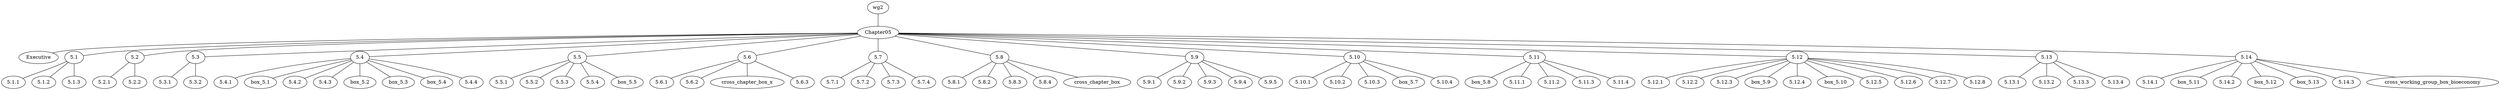 graph wg2 {
	wg2 -- Chapter05
	Chapter05 -- Executive
	Chapter05 -- 5.1
	5.1 -- "5.1.1"
	5.1 -- "5.1.2"
	5.1 -- "5.1.3"
	Chapter05 -- 5.2
	5.2 -- "5.2.1"
	5.2 -- "5.2.2"
	Chapter05 -- 5.3
	5.3 -- "5.3.1"
	5.3 -- "5.3.2"
	Chapter05 -- 5.4
	5.4 -- "5.4.1"
	5.4 -- "box_5.1":_evidence_for_simultaneous_crop_failures_due_to_climate_change
	5.4 -- "5.4.2"
	5.4 -- "5.4.3"
	5.4 -- "box_5.2":_case_study:_wine
	5.4 -- "box_5.3":_pollinators
	5.4 -- "box_5.4":_soil_health
	5.4 -- "5.4.4"
	Chapter05 -- 5.5
	5.5 -- "5.5.1"
	5.5 -- "5.5.2"
	5.5 -- "5.5.3"
	5.5 -- "5.5.4"
	5.5 -- "box_5.5":_alternative_sources_of_protein_for_food_and_feed
	Chapter05 -- 5.6
	5.6 -- "5.6.1"
	5.6 -- "5.6.2"
	5.6 -- cross_chapter_box_x
	5.6 -- "5.6.3"
	Chapter05 -- 5.7
	5.7 -- "5.7.1"
	5.7 -- "5.7.2"
	5.7 -- "5.7.3"
	5.7 -- "5.7.4"
	Chapter05 -- 5.8
	5.8 -- "5.8.1"
	5.8 -- "5.8.2"
	5.8 -- "5.8.3"
	5.8 -- "5.8.4"
	5.8 -- cross_chapter_box:_moving_plate:_sourcing_food_when_species_distributions_change
	Chapter05 -- 5.9
	5.9 -- "5.9.1"
	5.9 -- "5.9.2"
	5.9 -- "5.9.3"
	5.9 -- "5.9.4"
	5.9 -- "5.9.5"
	Chapter05 -- 5.10
	5.10 -- "5.10.1"
	5.10 -- "5.10.2"
	5.10 -- "5.10.3"
	5.10 -- "box_5.7":_perspectives_of_crop_and_livestock_farmers_on_observed_changes_in_climate_in_the_sahel
	5.10 -- "5.10.4"
	Chapter05 -- 5.11
	5.11 -- "box_5.8":_climate_adaptation_and_maladaptation_in_cocoa_and_coffee_production
	5.11 -- "5.11.1"
	5.11 -- "5.11.2"
	5.11 -- "5.11.3"
	5.11 -- "5.11.4"
	Chapter05 -- 5.12
	5.12 -- "5.12.1"
	5.12 -- "5.12.2"
	5.12 -- "5.12.3"
	5.12 -- "box_5.9":_desert_locust_case_study:_climate_as_compounding_effect_on_food_security
	5.12 -- "5.12.4"
	5.12 -- "box_5.10":_food_safety_interactions_with_food_security_and_malnutrition
	5.12 -- "5.12.5"
	5.12 -- "5.12.6"
	5.12 -- "5.12.7"
	5.12 -- "5.12.8"
	Chapter05 -- 5.13
	5.13 -- "5.13.1"
	5.13 -- "5.13.2"
	5.13 -- "5.13.3"
	5.13 -- "5.13.4"
	Chapter05 -- 5.14
	5.14 -- "5.14.1"
	5.14 -- "box_5.11":_agroecology_as_a_transformative_climate_change_adaptation_approach
	5.14 -- "5.14.2"
	5.14 -- "box_5.12":"_is_climate_smart_agriculture_overlooking_gender_and_power_relations?"
	5.14 -- "box_5.13":_supporting_youth_adaptation_in_food_systems
	5.14 -- "5.14.3"
	5.14 -- cross_working_group_box_bioeconomy
}
